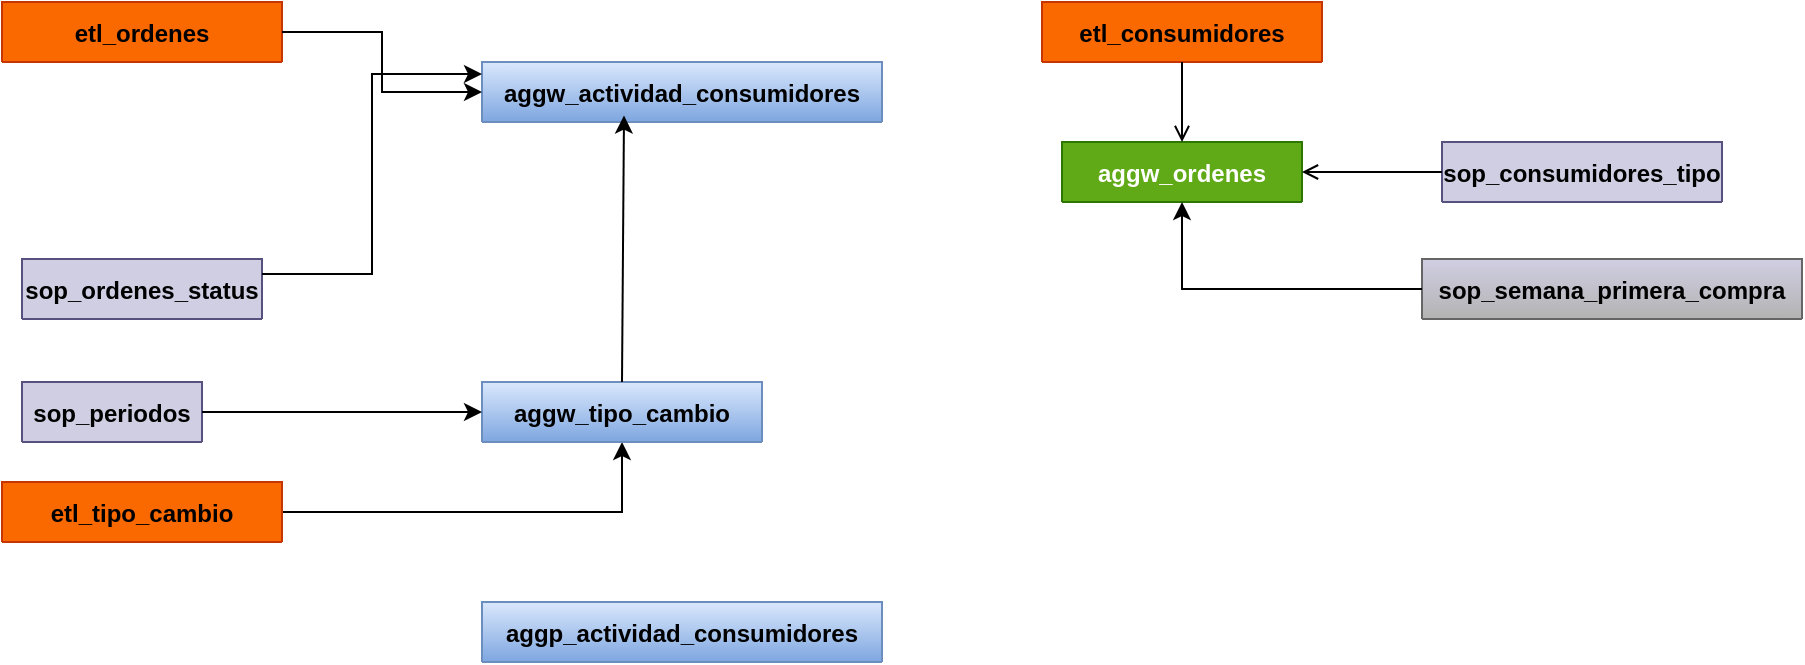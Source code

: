 <mxfile version="15.2.9" type="github">
  <diagram id="KA_HE6YPta2bOI-FpjTm" name="ordenes_aggw">
    <mxGraphModel dx="1144" dy="902" grid="1" gridSize="10" guides="1" tooltips="1" connect="1" arrows="1" fold="1" page="1" pageScale="1" pageWidth="1169" pageHeight="827" math="0" shadow="0">
      <root>
        <mxCell id="0" />
        <mxCell id="1" parent="0" />
        <mxCell id="lISSTH9GkyfhvdTlUqES-1" value="etl_consumidores" style="shape=table;startSize=30;container=1;collapsible=1;childLayout=tableLayout;fixedRows=1;rowLines=0;fontStyle=1;align=center;resizeLast=1;fillColor=#fa6800;strokeColor=#C73500;fontColor=#000000;" parent="1" vertex="1" collapsed="1">
          <mxGeometry x="560" y="50" width="140" height="30" as="geometry">
            <mxRectangle x="78" y="874" width="142" height="110" as="alternateBounds" />
          </mxGeometry>
        </mxCell>
        <mxCell id="lISSTH9GkyfhvdTlUqES-2" value="" style="shape=partialRectangle;collapsible=0;dropTarget=0;pointerEvents=0;fillColor=none;top=0;left=0;bottom=1;right=0;points=[[0,0.5],[1,0.5]];portConstraint=eastwest;" parent="lISSTH9GkyfhvdTlUqES-1" vertex="1">
          <mxGeometry y="30" width="142" height="20" as="geometry" />
        </mxCell>
        <mxCell id="lISSTH9GkyfhvdTlUqES-3" value="PK" style="shape=partialRectangle;connectable=0;fillColor=none;top=0;left=0;bottom=0;right=0;fontStyle=1;overflow=hidden;" parent="lISSTH9GkyfhvdTlUqES-2" vertex="1">
          <mxGeometry width="30" height="20" as="geometry" />
        </mxCell>
        <mxCell id="lISSTH9GkyfhvdTlUqES-4" value="ConsumidorID" style="shape=partialRectangle;connectable=0;fillColor=none;top=0;left=0;bottom=0;right=0;align=left;spacingLeft=6;fontStyle=5;overflow=hidden;" parent="lISSTH9GkyfhvdTlUqES-2" vertex="1">
          <mxGeometry x="30" width="112" height="20" as="geometry" />
        </mxCell>
        <mxCell id="lISSTH9GkyfhvdTlUqES-5" value="" style="shape=partialRectangle;collapsible=0;dropTarget=0;pointerEvents=0;fillColor=none;top=0;left=0;bottom=0;right=0;points=[[0,0.5],[1,0.5]];portConstraint=eastwest;" parent="lISSTH9GkyfhvdTlUqES-1" vertex="1">
          <mxGeometry y="50" width="142" height="30" as="geometry" />
        </mxCell>
        <mxCell id="lISSTH9GkyfhvdTlUqES-6" value="" style="shape=partialRectangle;connectable=0;fillColor=none;top=0;left=0;bottom=0;right=0;editable=1;overflow=hidden;" parent="lISSTH9GkyfhvdTlUqES-5" vertex="1">
          <mxGeometry width="30" height="30" as="geometry" />
        </mxCell>
        <mxCell id="lISSTH9GkyfhvdTlUqES-7" value="TipoConsumidorID" style="shape=partialRectangle;connectable=0;fillColor=none;top=0;left=0;bottom=0;right=0;align=left;spacingLeft=6;overflow=hidden;" parent="lISSTH9GkyfhvdTlUqES-5" vertex="1">
          <mxGeometry x="30" width="112" height="30" as="geometry" />
        </mxCell>
        <mxCell id="lISSTH9GkyfhvdTlUqES-8" value="" style="shape=partialRectangle;collapsible=0;dropTarget=0;pointerEvents=0;fillColor=none;top=0;left=0;bottom=0;right=0;points=[[0,0.5],[1,0.5]];portConstraint=eastwest;" parent="lISSTH9GkyfhvdTlUqES-1" vertex="1">
          <mxGeometry y="80" width="142" height="30" as="geometry" />
        </mxCell>
        <mxCell id="lISSTH9GkyfhvdTlUqES-9" value="" style="shape=partialRectangle;connectable=0;fillColor=none;top=0;left=0;bottom=0;right=0;editable=1;overflow=hidden;" parent="lISSTH9GkyfhvdTlUqES-8" vertex="1">
          <mxGeometry width="30" height="30" as="geometry" />
        </mxCell>
        <mxCell id="lISSTH9GkyfhvdTlUqES-10" value="..." style="shape=partialRectangle;connectable=0;fillColor=none;top=0;left=0;bottom=0;right=0;align=left;spacingLeft=6;overflow=hidden;" parent="lISSTH9GkyfhvdTlUqES-8" vertex="1">
          <mxGeometry x="30" width="112" height="30" as="geometry" />
        </mxCell>
        <mxCell id="6CLeBp2kfd-HNvC3Rdcm-21" value="etl_ordenes" style="shape=table;startSize=30;container=1;collapsible=1;childLayout=tableLayout;fixedRows=1;rowLines=0;fontStyle=1;align=center;resizeLast=1;fillColor=#fa6800;strokeColor=#C73500;fontColor=#000000;" parent="1" vertex="1" collapsed="1">
          <mxGeometry x="40" y="50" width="140" height="30" as="geometry">
            <mxRectangle x="76" y="57" width="140" height="265" as="alternateBounds" />
          </mxGeometry>
        </mxCell>
        <mxCell id="6CLeBp2kfd-HNvC3Rdcm-22" value="" style="shape=partialRectangle;collapsible=0;dropTarget=0;pointerEvents=0;fillColor=none;top=0;left=0;bottom=1;right=0;points=[[0,0.5],[1,0.5]];portConstraint=eastwest;" parent="6CLeBp2kfd-HNvC3Rdcm-21" vertex="1">
          <mxGeometry y="30" width="140" height="30" as="geometry" />
        </mxCell>
        <mxCell id="6CLeBp2kfd-HNvC3Rdcm-23" value="PK" style="shape=partialRectangle;connectable=0;fillColor=none;top=0;left=0;bottom=0;right=0;fontStyle=1;overflow=hidden;" parent="6CLeBp2kfd-HNvC3Rdcm-22" vertex="1">
          <mxGeometry width="30" height="30" as="geometry" />
        </mxCell>
        <mxCell id="6CLeBp2kfd-HNvC3Rdcm-24" value="OrdenID" style="shape=partialRectangle;connectable=0;fillColor=none;top=0;left=0;bottom=0;right=0;align=left;spacingLeft=6;fontStyle=5;overflow=hidden;" parent="6CLeBp2kfd-HNvC3Rdcm-22" vertex="1">
          <mxGeometry x="30" width="110" height="30" as="geometry" />
        </mxCell>
        <mxCell id="6CLeBp2kfd-HNvC3Rdcm-25" value="" style="shape=partialRectangle;collapsible=0;dropTarget=0;pointerEvents=0;fillColor=none;top=0;left=0;bottom=0;right=0;points=[[0,0.5],[1,0.5]];portConstraint=eastwest;" parent="6CLeBp2kfd-HNvC3Rdcm-21" vertex="1">
          <mxGeometry y="60" width="140" height="30" as="geometry" />
        </mxCell>
        <mxCell id="6CLeBp2kfd-HNvC3Rdcm-26" value="" style="shape=partialRectangle;connectable=0;fillColor=none;top=0;left=0;bottom=0;right=0;editable=1;overflow=hidden;" parent="6CLeBp2kfd-HNvC3Rdcm-25" vertex="1">
          <mxGeometry width="30" height="30" as="geometry" />
        </mxCell>
        <mxCell id="6CLeBp2kfd-HNvC3Rdcm-27" value="FechaOrden" style="shape=partialRectangle;connectable=0;fillColor=none;top=0;left=0;bottom=0;right=0;align=left;spacingLeft=6;overflow=hidden;fontStyle=0;fontColor=#3333FF;" parent="6CLeBp2kfd-HNvC3Rdcm-25" vertex="1">
          <mxGeometry x="30" width="110" height="30" as="geometry" />
        </mxCell>
        <mxCell id="6CLeBp2kfd-HNvC3Rdcm-28" value="" style="shape=partialRectangle;collapsible=0;dropTarget=0;pointerEvents=0;fillColor=none;top=0;left=0;bottom=0;right=0;points=[[0,0.5],[1,0.5]];portConstraint=eastwest;" parent="6CLeBp2kfd-HNvC3Rdcm-21" vertex="1">
          <mxGeometry y="90" width="140" height="25" as="geometry" />
        </mxCell>
        <mxCell id="6CLeBp2kfd-HNvC3Rdcm-29" value="" style="shape=partialRectangle;connectable=0;fillColor=none;top=0;left=0;bottom=0;right=0;editable=1;overflow=hidden;" parent="6CLeBp2kfd-HNvC3Rdcm-28" vertex="1">
          <mxGeometry width="30" height="25" as="geometry" />
        </mxCell>
        <mxCell id="6CLeBp2kfd-HNvC3Rdcm-30" value="ConsumidorID" style="shape=partialRectangle;connectable=0;fillColor=none;top=0;left=0;bottom=0;right=0;align=left;spacingLeft=6;overflow=hidden;" parent="6CLeBp2kfd-HNvC3Rdcm-28" vertex="1">
          <mxGeometry x="30" width="110" height="25" as="geometry" />
        </mxCell>
        <mxCell id="6CLeBp2kfd-HNvC3Rdcm-31" value="" style="shape=partialRectangle;collapsible=0;dropTarget=0;pointerEvents=0;fillColor=none;top=0;left=0;bottom=0;right=0;points=[[0,0.5],[1,0.5]];portConstraint=eastwest;" parent="6CLeBp2kfd-HNvC3Rdcm-21" vertex="1">
          <mxGeometry y="115" width="140" height="30" as="geometry" />
        </mxCell>
        <mxCell id="6CLeBp2kfd-HNvC3Rdcm-32" value="" style="shape=partialRectangle;connectable=0;fillColor=none;top=0;left=0;bottom=0;right=0;editable=1;overflow=hidden;" parent="6CLeBp2kfd-HNvC3Rdcm-31" vertex="1">
          <mxGeometry width="30" height="30" as="geometry" />
        </mxCell>
        <mxCell id="6CLeBp2kfd-HNvC3Rdcm-33" value="CodigoPais" style="shape=partialRectangle;connectable=0;fillColor=none;top=0;left=0;bottom=0;right=0;align=left;spacingLeft=6;overflow=hidden;" parent="6CLeBp2kfd-HNvC3Rdcm-31" vertex="1">
          <mxGeometry x="30" width="110" height="30" as="geometry" />
        </mxCell>
        <mxCell id="6CLeBp2kfd-HNvC3Rdcm-34" value="" style="shape=partialRectangle;collapsible=0;dropTarget=0;pointerEvents=0;fillColor=none;top=0;left=0;bottom=0;right=0;points=[[0,0.5],[1,0.5]];portConstraint=eastwest;" parent="6CLeBp2kfd-HNvC3Rdcm-21" vertex="1">
          <mxGeometry y="145" width="140" height="30" as="geometry" />
        </mxCell>
        <mxCell id="6CLeBp2kfd-HNvC3Rdcm-35" value="" style="shape=partialRectangle;connectable=0;fillColor=none;top=0;left=0;bottom=0;right=0;editable=1;overflow=hidden;" parent="6CLeBp2kfd-HNvC3Rdcm-34" vertex="1">
          <mxGeometry width="30" height="30" as="geometry" />
        </mxCell>
        <mxCell id="6CLeBp2kfd-HNvC3Rdcm-36" value="CodigoMoneda" style="shape=partialRectangle;connectable=0;fillColor=none;top=0;left=0;bottom=0;right=0;align=left;spacingLeft=6;overflow=hidden;" parent="6CLeBp2kfd-HNvC3Rdcm-34" vertex="1">
          <mxGeometry x="30" width="110" height="30" as="geometry" />
        </mxCell>
        <mxCell id="6CLeBp2kfd-HNvC3Rdcm-37" value="" style="shape=partialRectangle;collapsible=0;dropTarget=0;pointerEvents=0;fillColor=none;top=0;left=0;bottom=0;right=0;points=[[0,0.5],[1,0.5]];portConstraint=eastwest;" parent="6CLeBp2kfd-HNvC3Rdcm-21" vertex="1">
          <mxGeometry y="175" width="140" height="30" as="geometry" />
        </mxCell>
        <mxCell id="6CLeBp2kfd-HNvC3Rdcm-38" value="" style="shape=partialRectangle;connectable=0;fillColor=none;top=0;left=0;bottom=0;right=0;editable=1;overflow=hidden;" parent="6CLeBp2kfd-HNvC3Rdcm-37" vertex="1">
          <mxGeometry width="30" height="30" as="geometry" />
        </mxCell>
        <mxCell id="6CLeBp2kfd-HNvC3Rdcm-39" value="PrecioTotal" style="shape=partialRectangle;connectable=0;fillColor=none;top=0;left=0;bottom=0;right=0;align=left;spacingLeft=6;overflow=hidden;" parent="6CLeBp2kfd-HNvC3Rdcm-37" vertex="1">
          <mxGeometry x="30" width="110" height="30" as="geometry" />
        </mxCell>
        <mxCell id="6CLeBp2kfd-HNvC3Rdcm-41" value="" style="shape=partialRectangle;collapsible=0;dropTarget=0;pointerEvents=0;fillColor=none;top=0;left=0;bottom=0;right=0;points=[[0,0.5],[1,0.5]];portConstraint=eastwest;" parent="6CLeBp2kfd-HNvC3Rdcm-21" vertex="1">
          <mxGeometry y="205" width="140" height="30" as="geometry" />
        </mxCell>
        <mxCell id="6CLeBp2kfd-HNvC3Rdcm-42" value="" style="shape=partialRectangle;connectable=0;fillColor=none;top=0;left=0;bottom=0;right=0;editable=1;overflow=hidden;" parent="6CLeBp2kfd-HNvC3Rdcm-41" vertex="1">
          <mxGeometry width="30" height="30" as="geometry" />
        </mxCell>
        <mxCell id="6CLeBp2kfd-HNvC3Rdcm-43" value="VolumenTotal" style="shape=partialRectangle;connectable=0;fillColor=none;top=0;left=0;bottom=0;right=0;align=left;spacingLeft=6;overflow=hidden;" parent="6CLeBp2kfd-HNvC3Rdcm-41" vertex="1">
          <mxGeometry x="30" width="110" height="30" as="geometry" />
        </mxCell>
        <mxCell id="6CLeBp2kfd-HNvC3Rdcm-205" value="" style="shape=partialRectangle;collapsible=0;dropTarget=0;pointerEvents=0;fillColor=none;top=0;left=0;bottom=0;right=0;points=[[0,0.5],[1,0.5]];portConstraint=eastwest;" parent="6CLeBp2kfd-HNvC3Rdcm-21" vertex="1">
          <mxGeometry y="235" width="140" height="30" as="geometry" />
        </mxCell>
        <mxCell id="6CLeBp2kfd-HNvC3Rdcm-206" value="" style="shape=partialRectangle;connectable=0;fillColor=none;top=0;left=0;bottom=0;right=0;editable=1;overflow=hidden;" parent="6CLeBp2kfd-HNvC3Rdcm-205" vertex="1">
          <mxGeometry width="30" height="30" as="geometry" />
        </mxCell>
        <mxCell id="6CLeBp2kfd-HNvC3Rdcm-207" value="OrdenStatusID" style="shape=partialRectangle;connectable=0;fillColor=none;top=0;left=0;bottom=0;right=0;align=left;spacingLeft=6;overflow=hidden;fontColor=#B5739D;" parent="6CLeBp2kfd-HNvC3Rdcm-205" vertex="1">
          <mxGeometry x="30" width="110" height="30" as="geometry" />
        </mxCell>
        <mxCell id="6CLeBp2kfd-HNvC3Rdcm-44" value="sop_periodos" style="shape=table;startSize=30;container=1;collapsible=1;childLayout=tableLayout;fixedRows=1;rowLines=0;fontStyle=1;align=center;resizeLast=1;fillColor=#d0cee2;strokeColor=#56517e;" parent="1" vertex="1" collapsed="1">
          <mxGeometry x="50" y="240" width="90" height="30" as="geometry">
            <mxRectangle x="76" y="451" width="140" height="150" as="alternateBounds" />
          </mxGeometry>
        </mxCell>
        <mxCell id="6CLeBp2kfd-HNvC3Rdcm-45" value="" style="shape=partialRectangle;collapsible=0;dropTarget=0;pointerEvents=0;fillColor=none;top=0;left=0;bottom=1;right=0;points=[[0,0.5],[1,0.5]];portConstraint=eastwest;" parent="6CLeBp2kfd-HNvC3Rdcm-44" vertex="1">
          <mxGeometry y="30" width="140" height="30" as="geometry" />
        </mxCell>
        <mxCell id="6CLeBp2kfd-HNvC3Rdcm-46" value="PK" style="shape=partialRectangle;connectable=0;fillColor=none;top=0;left=0;bottom=0;right=0;fontStyle=1;overflow=hidden;" parent="6CLeBp2kfd-HNvC3Rdcm-45" vertex="1">
          <mxGeometry width="30" height="30" as="geometry" />
        </mxCell>
        <mxCell id="6CLeBp2kfd-HNvC3Rdcm-47" value="SemanaFuxionID" style="shape=partialRectangle;connectable=0;fillColor=none;top=0;left=0;bottom=0;right=0;align=left;spacingLeft=6;fontStyle=5;overflow=hidden;" parent="6CLeBp2kfd-HNvC3Rdcm-45" vertex="1">
          <mxGeometry x="30" width="110" height="30" as="geometry" />
        </mxCell>
        <mxCell id="6CLeBp2kfd-HNvC3Rdcm-48" value="" style="shape=partialRectangle;collapsible=0;dropTarget=0;pointerEvents=0;fillColor=none;top=0;left=0;bottom=0;right=0;points=[[0,0.5],[1,0.5]];portConstraint=eastwest;" parent="6CLeBp2kfd-HNvC3Rdcm-44" vertex="1">
          <mxGeometry y="60" width="140" height="30" as="geometry" />
        </mxCell>
        <mxCell id="6CLeBp2kfd-HNvC3Rdcm-49" value="" style="shape=partialRectangle;connectable=0;fillColor=none;top=0;left=0;bottom=0;right=0;editable=1;overflow=hidden;" parent="6CLeBp2kfd-HNvC3Rdcm-48" vertex="1">
          <mxGeometry width="30" height="30" as="geometry" />
        </mxCell>
        <mxCell id="6CLeBp2kfd-HNvC3Rdcm-50" value="FechaInicio" style="shape=partialRectangle;connectable=0;fillColor=none;top=0;left=0;bottom=0;right=0;align=left;spacingLeft=6;overflow=hidden;fontColor=#3333FF;" parent="6CLeBp2kfd-HNvC3Rdcm-48" vertex="1">
          <mxGeometry x="30" width="110" height="30" as="geometry" />
        </mxCell>
        <mxCell id="6CLeBp2kfd-HNvC3Rdcm-51" value="" style="shape=partialRectangle;collapsible=0;dropTarget=0;pointerEvents=0;fillColor=none;top=0;left=0;bottom=0;right=0;points=[[0,0.5],[1,0.5]];portConstraint=eastwest;" parent="6CLeBp2kfd-HNvC3Rdcm-44" vertex="1">
          <mxGeometry y="90" width="140" height="30" as="geometry" />
        </mxCell>
        <mxCell id="6CLeBp2kfd-HNvC3Rdcm-52" value="" style="shape=partialRectangle;connectable=0;fillColor=none;top=0;left=0;bottom=0;right=0;editable=1;overflow=hidden;" parent="6CLeBp2kfd-HNvC3Rdcm-51" vertex="1">
          <mxGeometry width="30" height="30" as="geometry" />
        </mxCell>
        <mxCell id="6CLeBp2kfd-HNvC3Rdcm-53" value="FechaFin" style="shape=partialRectangle;connectable=0;fillColor=none;top=0;left=0;bottom=0;right=0;align=left;spacingLeft=6;overflow=hidden;fontColor=#3333FF;" parent="6CLeBp2kfd-HNvC3Rdcm-51" vertex="1">
          <mxGeometry x="30" width="110" height="30" as="geometry" />
        </mxCell>
        <mxCell id="6CLeBp2kfd-HNvC3Rdcm-54" value="" style="shape=partialRectangle;collapsible=0;dropTarget=0;pointerEvents=0;fillColor=none;top=0;left=0;bottom=0;right=0;points=[[0,0.5],[1,0.5]];portConstraint=eastwest;" parent="6CLeBp2kfd-HNvC3Rdcm-44" vertex="1">
          <mxGeometry y="120" width="140" height="30" as="geometry" />
        </mxCell>
        <mxCell id="6CLeBp2kfd-HNvC3Rdcm-55" value="" style="shape=partialRectangle;connectable=0;fillColor=none;top=0;left=0;bottom=0;right=0;editable=1;overflow=hidden;" parent="6CLeBp2kfd-HNvC3Rdcm-54" vertex="1">
          <mxGeometry width="30" height="30" as="geometry" />
        </mxCell>
        <mxCell id="6CLeBp2kfd-HNvC3Rdcm-56" value="SemanaID" style="shape=partialRectangle;connectable=0;fillColor=none;top=0;left=0;bottom=0;right=0;align=left;spacingLeft=6;overflow=hidden;" parent="6CLeBp2kfd-HNvC3Rdcm-54" vertex="1">
          <mxGeometry x="30" width="110" height="30" as="geometry" />
        </mxCell>
        <mxCell id="6CLeBp2kfd-HNvC3Rdcm-57" value="aggw_actividad_consumidores" style="shape=table;startSize=30;container=1;collapsible=1;childLayout=tableLayout;fixedRows=1;rowLines=0;fontStyle=1;align=center;resizeLast=1;strokeColor=#6c8ebf;fillColor=#dae8fc;gradientColor=#7ea6e0;" parent="1" vertex="1" collapsed="1">
          <mxGeometry x="280" y="80" width="200" height="30" as="geometry">
            <mxRectangle x="280" y="80" width="190" height="225" as="alternateBounds" />
          </mxGeometry>
        </mxCell>
        <mxCell id="6CLeBp2kfd-HNvC3Rdcm-58" value="" style="shape=partialRectangle;collapsible=0;dropTarget=0;pointerEvents=0;fillColor=none;top=0;left=0;bottom=1;right=0;points=[[0,0.5],[1,0.5]];portConstraint=eastwest;" parent="6CLeBp2kfd-HNvC3Rdcm-57" vertex="1">
          <mxGeometry y="30" width="190" height="20" as="geometry" />
        </mxCell>
        <mxCell id="6CLeBp2kfd-HNvC3Rdcm-59" value="PK" style="shape=partialRectangle;connectable=0;fillColor=none;top=0;left=0;bottom=0;right=0;fontStyle=1;overflow=hidden;" parent="6CLeBp2kfd-HNvC3Rdcm-58" vertex="1">
          <mxGeometry width="30" height="20" as="geometry">
            <mxRectangle width="30" height="20" as="alternateBounds" />
          </mxGeometry>
        </mxCell>
        <mxCell id="6CLeBp2kfd-HNvC3Rdcm-60" value="ConsumidorID" style="shape=partialRectangle;connectable=0;fillColor=none;top=0;left=0;bottom=0;right=0;align=left;spacingLeft=6;fontStyle=5;overflow=hidden;" parent="6CLeBp2kfd-HNvC3Rdcm-58" vertex="1">
          <mxGeometry x="30" width="160" height="20" as="geometry">
            <mxRectangle width="160" height="20" as="alternateBounds" />
          </mxGeometry>
        </mxCell>
        <mxCell id="6CLeBp2kfd-HNvC3Rdcm-61" value="" style="shape=partialRectangle;collapsible=0;dropTarget=0;pointerEvents=0;fillColor=none;top=0;left=0;bottom=0;right=0;points=[[0,0.5],[1,0.5]];portConstraint=eastwest;" parent="6CLeBp2kfd-HNvC3Rdcm-57" vertex="1">
          <mxGeometry y="50" width="190" height="30" as="geometry" />
        </mxCell>
        <mxCell id="6CLeBp2kfd-HNvC3Rdcm-62" value="" style="shape=partialRectangle;connectable=0;fillColor=none;top=0;left=0;bottom=0;right=0;editable=1;overflow=hidden;" parent="6CLeBp2kfd-HNvC3Rdcm-61" vertex="1">
          <mxGeometry width="30" height="30" as="geometry">
            <mxRectangle width="30" height="30" as="alternateBounds" />
          </mxGeometry>
        </mxCell>
        <mxCell id="6CLeBp2kfd-HNvC3Rdcm-63" value="SemanaFuxionID" style="shape=partialRectangle;connectable=0;fillColor=none;top=0;left=0;bottom=0;right=0;align=left;spacingLeft=6;overflow=hidden;" parent="6CLeBp2kfd-HNvC3Rdcm-61" vertex="1">
          <mxGeometry x="30" width="160" height="30" as="geometry">
            <mxRectangle width="160" height="30" as="alternateBounds" />
          </mxGeometry>
        </mxCell>
        <mxCell id="6CLeBp2kfd-HNvC3Rdcm-64" value="" style="shape=partialRectangle;collapsible=0;dropTarget=0;pointerEvents=0;fillColor=none;top=0;left=0;bottom=0;right=0;points=[[0,0.5],[1,0.5]];portConstraint=eastwest;" parent="6CLeBp2kfd-HNvC3Rdcm-57" vertex="1">
          <mxGeometry y="80" width="190" height="20" as="geometry" />
        </mxCell>
        <mxCell id="6CLeBp2kfd-HNvC3Rdcm-65" value="" style="shape=partialRectangle;connectable=0;fillColor=none;top=0;left=0;bottom=0;right=0;editable=1;overflow=hidden;" parent="6CLeBp2kfd-HNvC3Rdcm-64" vertex="1">
          <mxGeometry width="30" height="20" as="geometry">
            <mxRectangle width="30" height="20" as="alternateBounds" />
          </mxGeometry>
        </mxCell>
        <mxCell id="6CLeBp2kfd-HNvC3Rdcm-66" value="CodigoMoneda" style="shape=partialRectangle;connectable=0;fillColor=none;top=0;left=0;bottom=0;right=0;align=left;spacingLeft=6;overflow=hidden;" parent="6CLeBp2kfd-HNvC3Rdcm-64" vertex="1">
          <mxGeometry x="30" width="160" height="20" as="geometry">
            <mxRectangle width="160" height="20" as="alternateBounds" />
          </mxGeometry>
        </mxCell>
        <mxCell id="6CLeBp2kfd-HNvC3Rdcm-67" value="" style="shape=partialRectangle;collapsible=0;dropTarget=0;pointerEvents=0;fillColor=none;top=0;left=0;bottom=0;right=0;points=[[0,0.5],[1,0.5]];portConstraint=eastwest;" parent="6CLeBp2kfd-HNvC3Rdcm-57" vertex="1">
          <mxGeometry y="100" width="190" height="30" as="geometry" />
        </mxCell>
        <mxCell id="6CLeBp2kfd-HNvC3Rdcm-68" value="" style="shape=partialRectangle;connectable=0;fillColor=none;top=0;left=0;bottom=0;right=0;editable=1;overflow=hidden;" parent="6CLeBp2kfd-HNvC3Rdcm-67" vertex="1">
          <mxGeometry width="30" height="30" as="geometry">
            <mxRectangle width="30" height="30" as="alternateBounds" />
          </mxGeometry>
        </mxCell>
        <mxCell id="6CLeBp2kfd-HNvC3Rdcm-69" value="CodigoPais" style="shape=partialRectangle;connectable=0;fillColor=none;top=0;left=0;bottom=0;right=0;align=left;spacingLeft=6;overflow=hidden;" parent="6CLeBp2kfd-HNvC3Rdcm-67" vertex="1">
          <mxGeometry x="30" width="160" height="30" as="geometry">
            <mxRectangle width="160" height="30" as="alternateBounds" />
          </mxGeometry>
        </mxCell>
        <mxCell id="6CLeBp2kfd-HNvC3Rdcm-70" value="" style="shape=partialRectangle;collapsible=0;dropTarget=0;pointerEvents=0;fillColor=none;top=0;left=0;bottom=0;right=0;points=[[0,0.5],[1,0.5]];portConstraint=eastwest;" parent="6CLeBp2kfd-HNvC3Rdcm-57" vertex="1">
          <mxGeometry y="130" width="190" height="30" as="geometry" />
        </mxCell>
        <mxCell id="6CLeBp2kfd-HNvC3Rdcm-71" value="" style="shape=partialRectangle;connectable=0;fillColor=none;top=0;left=0;bottom=0;right=0;editable=1;overflow=hidden;" parent="6CLeBp2kfd-HNvC3Rdcm-70" vertex="1">
          <mxGeometry width="30" height="30" as="geometry">
            <mxRectangle width="30" height="30" as="alternateBounds" />
          </mxGeometry>
        </mxCell>
        <mxCell id="6CLeBp2kfd-HNvC3Rdcm-72" value="sum(OrdenIDFlag)" style="shape=partialRectangle;connectable=0;fillColor=none;top=0;left=0;bottom=0;right=0;align=left;spacingLeft=6;overflow=hidden;" parent="6CLeBp2kfd-HNvC3Rdcm-70" vertex="1">
          <mxGeometry x="30" width="160" height="30" as="geometry">
            <mxRectangle width="160" height="30" as="alternateBounds" />
          </mxGeometry>
        </mxCell>
        <mxCell id="6CLeBp2kfd-HNvC3Rdcm-73" value="" style="shape=partialRectangle;collapsible=0;dropTarget=0;pointerEvents=0;fillColor=none;top=0;left=0;bottom=0;right=0;points=[[0,0.5],[1,0.5]];portConstraint=eastwest;" parent="6CLeBp2kfd-HNvC3Rdcm-57" vertex="1">
          <mxGeometry y="160" width="190" height="30" as="geometry" />
        </mxCell>
        <mxCell id="6CLeBp2kfd-HNvC3Rdcm-74" value="" style="shape=partialRectangle;connectable=0;fillColor=none;top=0;left=0;bottom=0;right=0;editable=1;overflow=hidden;" parent="6CLeBp2kfd-HNvC3Rdcm-73" vertex="1">
          <mxGeometry width="30" height="30" as="geometry">
            <mxRectangle width="30" height="30" as="alternateBounds" />
          </mxGeometry>
        </mxCell>
        <mxCell id="6CLeBp2kfd-HNvC3Rdcm-75" value="sum(PrecioTotal)" style="shape=partialRectangle;connectable=0;fillColor=none;top=0;left=0;bottom=0;right=0;align=left;spacingLeft=6;overflow=hidden;" parent="6CLeBp2kfd-HNvC3Rdcm-73" vertex="1">
          <mxGeometry x="30" width="160" height="30" as="geometry">
            <mxRectangle width="160" height="30" as="alternateBounds" />
          </mxGeometry>
        </mxCell>
        <mxCell id="6CLeBp2kfd-HNvC3Rdcm-76" value="" style="shape=partialRectangle;collapsible=0;dropTarget=0;pointerEvents=0;fillColor=none;top=0;left=0;bottom=0;right=0;points=[[0,0.5],[1,0.5]];portConstraint=eastwest;" parent="6CLeBp2kfd-HNvC3Rdcm-57" vertex="1">
          <mxGeometry y="190" width="190" height="30" as="geometry" />
        </mxCell>
        <mxCell id="6CLeBp2kfd-HNvC3Rdcm-77" value="" style="shape=partialRectangle;connectable=0;fillColor=none;top=0;left=0;bottom=0;right=0;editable=1;overflow=hidden;" parent="6CLeBp2kfd-HNvC3Rdcm-76" vertex="1">
          <mxGeometry width="30" height="30" as="geometry">
            <mxRectangle width="30" height="30" as="alternateBounds" />
          </mxGeometry>
        </mxCell>
        <mxCell id="6CLeBp2kfd-HNvC3Rdcm-78" value="sum(VolumenTotal)" style="shape=partialRectangle;connectable=0;fillColor=none;top=0;left=0;bottom=0;right=0;align=left;spacingLeft=6;overflow=hidden;" parent="6CLeBp2kfd-HNvC3Rdcm-76" vertex="1">
          <mxGeometry x="30" width="160" height="30" as="geometry">
            <mxRectangle width="160" height="30" as="alternateBounds" />
          </mxGeometry>
        </mxCell>
        <mxCell id="6CLeBp2kfd-HNvC3Rdcm-79" value="" style="edgeStyle=orthogonalEdgeStyle;rounded=0;orthogonalLoop=1;jettySize=auto;html=1;fontColor=#3333FF;" parent="1" source="6CLeBp2kfd-HNvC3Rdcm-31" target="6CLeBp2kfd-HNvC3Rdcm-61" edge="1">
          <mxGeometry relative="1" as="geometry" />
        </mxCell>
        <mxCell id="6CLeBp2kfd-HNvC3Rdcm-121" value="" style="edgeStyle=orthogonalEdgeStyle;rounded=0;orthogonalLoop=1;jettySize=auto;html=1;fontColor=#3333FF;" parent="1" source="6CLeBp2kfd-HNvC3Rdcm-91" target="6CLeBp2kfd-HNvC3Rdcm-111" edge="1">
          <mxGeometry relative="1" as="geometry" />
        </mxCell>
        <mxCell id="6CLeBp2kfd-HNvC3Rdcm-91" value="etl_tipo_cambio" style="shape=table;startSize=30;container=1;collapsible=1;childLayout=tableLayout;fixedRows=1;rowLines=0;fontStyle=1;align=center;resizeLast=1;fillColor=#fa6800;strokeColor=#C73500;fontColor=#000000;" parent="1" vertex="1" collapsed="1">
          <mxGeometry x="40" y="290" width="140" height="30" as="geometry">
            <mxRectangle x="78" y="694" width="140" height="120" as="alternateBounds" />
          </mxGeometry>
        </mxCell>
        <mxCell id="6CLeBp2kfd-HNvC3Rdcm-92" value="" style="shape=partialRectangle;collapsible=0;dropTarget=0;pointerEvents=0;fillColor=none;top=0;left=0;bottom=1;right=0;points=[[0,0.5],[1,0.5]];portConstraint=eastwest;" parent="6CLeBp2kfd-HNvC3Rdcm-91" vertex="1">
          <mxGeometry y="30" width="140" height="30" as="geometry" />
        </mxCell>
        <mxCell id="6CLeBp2kfd-HNvC3Rdcm-93" value="" style="shape=partialRectangle;connectable=0;fillColor=none;top=0;left=0;bottom=0;right=0;fontStyle=1;overflow=hidden;" parent="6CLeBp2kfd-HNvC3Rdcm-92" vertex="1">
          <mxGeometry width="30" height="30" as="geometry" />
        </mxCell>
        <mxCell id="6CLeBp2kfd-HNvC3Rdcm-94" value="Fecha" style="shape=partialRectangle;connectable=0;fillColor=none;top=0;left=0;bottom=0;right=0;align=left;spacingLeft=6;fontStyle=0;overflow=hidden;fontColor=#3333FF;" parent="6CLeBp2kfd-HNvC3Rdcm-92" vertex="1">
          <mxGeometry x="30" width="110" height="30" as="geometry" />
        </mxCell>
        <mxCell id="6CLeBp2kfd-HNvC3Rdcm-95" value="" style="shape=partialRectangle;collapsible=0;dropTarget=0;pointerEvents=0;fillColor=none;top=0;left=0;bottom=0;right=0;points=[[0,0.5],[1,0.5]];portConstraint=eastwest;" parent="6CLeBp2kfd-HNvC3Rdcm-91" vertex="1">
          <mxGeometry y="60" width="140" height="30" as="geometry" />
        </mxCell>
        <mxCell id="6CLeBp2kfd-HNvC3Rdcm-96" value="" style="shape=partialRectangle;connectable=0;fillColor=none;top=0;left=0;bottom=0;right=0;editable=1;overflow=hidden;" parent="6CLeBp2kfd-HNvC3Rdcm-95" vertex="1">
          <mxGeometry width="30" height="30" as="geometry" />
        </mxCell>
        <mxCell id="6CLeBp2kfd-HNvC3Rdcm-97" value="CodigoMoneda" style="shape=partialRectangle;connectable=0;fillColor=none;top=0;left=0;bottom=0;right=0;align=left;spacingLeft=6;overflow=hidden;" parent="6CLeBp2kfd-HNvC3Rdcm-95" vertex="1">
          <mxGeometry x="30" width="110" height="30" as="geometry" />
        </mxCell>
        <mxCell id="6CLeBp2kfd-HNvC3Rdcm-98" value="" style="shape=partialRectangle;collapsible=0;dropTarget=0;pointerEvents=0;fillColor=none;top=0;left=0;bottom=0;right=0;points=[[0,0.5],[1,0.5]];portConstraint=eastwest;" parent="6CLeBp2kfd-HNvC3Rdcm-91" vertex="1">
          <mxGeometry y="90" width="140" height="30" as="geometry" />
        </mxCell>
        <mxCell id="6CLeBp2kfd-HNvC3Rdcm-99" value="" style="shape=partialRectangle;connectable=0;fillColor=none;top=0;left=0;bottom=0;right=0;editable=1;overflow=hidden;" parent="6CLeBp2kfd-HNvC3Rdcm-98" vertex="1">
          <mxGeometry width="30" height="30" as="geometry" />
        </mxCell>
        <mxCell id="6CLeBp2kfd-HNvC3Rdcm-100" value="TipoDeCambio" style="shape=partialRectangle;connectable=0;fillColor=none;top=0;left=0;bottom=0;right=0;align=left;spacingLeft=6;overflow=hidden;" parent="6CLeBp2kfd-HNvC3Rdcm-98" vertex="1">
          <mxGeometry x="30" width="110" height="30" as="geometry" />
        </mxCell>
        <mxCell id="6CLeBp2kfd-HNvC3Rdcm-111" value="aggw_tipo_cambio" style="shape=table;startSize=30;container=1;collapsible=1;childLayout=tableLayout;fixedRows=1;rowLines=0;fontStyle=1;align=center;resizeLast=1;gradientColor=#7ea6e0;fillColor=#dae8fc;strokeColor=#6c8ebf;" parent="1" vertex="1" collapsed="1">
          <mxGeometry x="280" y="240" width="140" height="30" as="geometry">
            <mxRectangle x="320" y="560" width="151" height="130" as="alternateBounds" />
          </mxGeometry>
        </mxCell>
        <mxCell id="6CLeBp2kfd-HNvC3Rdcm-112" value="" style="shape=partialRectangle;collapsible=0;dropTarget=0;pointerEvents=0;fillColor=none;top=0;left=0;bottom=1;right=0;points=[[0,0.5],[1,0.5]];portConstraint=eastwest;" parent="6CLeBp2kfd-HNvC3Rdcm-111" vertex="1">
          <mxGeometry y="30" width="151" height="30" as="geometry" />
        </mxCell>
        <mxCell id="6CLeBp2kfd-HNvC3Rdcm-113" value="" style="shape=partialRectangle;connectable=0;fillColor=none;top=0;left=0;bottom=0;right=0;fontStyle=1;overflow=hidden;" parent="6CLeBp2kfd-HNvC3Rdcm-112" vertex="1">
          <mxGeometry width="30" height="30" as="geometry">
            <mxRectangle width="30" height="30" as="alternateBounds" />
          </mxGeometry>
        </mxCell>
        <mxCell id="6CLeBp2kfd-HNvC3Rdcm-114" value="SemanaFuxionID" style="shape=partialRectangle;connectable=0;fillColor=none;top=0;left=0;bottom=0;right=0;align=left;spacingLeft=6;fontStyle=0;overflow=hidden;" parent="6CLeBp2kfd-HNvC3Rdcm-112" vertex="1">
          <mxGeometry x="30" width="121" height="30" as="geometry">
            <mxRectangle width="121" height="30" as="alternateBounds" />
          </mxGeometry>
        </mxCell>
        <mxCell id="6CLeBp2kfd-HNvC3Rdcm-115" value="" style="shape=partialRectangle;collapsible=0;dropTarget=0;pointerEvents=0;fillColor=none;top=0;left=0;bottom=0;right=0;points=[[0,0.5],[1,0.5]];portConstraint=eastwest;" parent="6CLeBp2kfd-HNvC3Rdcm-111" vertex="1">
          <mxGeometry y="60" width="151" height="30" as="geometry" />
        </mxCell>
        <mxCell id="6CLeBp2kfd-HNvC3Rdcm-116" value="" style="shape=partialRectangle;connectable=0;fillColor=none;top=0;left=0;bottom=0;right=0;editable=1;overflow=hidden;" parent="6CLeBp2kfd-HNvC3Rdcm-115" vertex="1">
          <mxGeometry width="30" height="30" as="geometry">
            <mxRectangle width="30" height="30" as="alternateBounds" />
          </mxGeometry>
        </mxCell>
        <mxCell id="6CLeBp2kfd-HNvC3Rdcm-117" value="CodigoMoneda" style="shape=partialRectangle;connectable=0;fillColor=none;top=0;left=0;bottom=0;right=0;align=left;spacingLeft=6;overflow=hidden;" parent="6CLeBp2kfd-HNvC3Rdcm-115" vertex="1">
          <mxGeometry x="30" width="121" height="30" as="geometry">
            <mxRectangle width="121" height="30" as="alternateBounds" />
          </mxGeometry>
        </mxCell>
        <mxCell id="6CLeBp2kfd-HNvC3Rdcm-118" value="" style="shape=partialRectangle;collapsible=0;dropTarget=0;pointerEvents=0;fillColor=none;top=0;left=0;bottom=0;right=0;points=[[0,0.5],[1,0.5]];portConstraint=eastwest;" parent="6CLeBp2kfd-HNvC3Rdcm-111" vertex="1">
          <mxGeometry y="90" width="151" height="30" as="geometry" />
        </mxCell>
        <mxCell id="6CLeBp2kfd-HNvC3Rdcm-119" value="" style="shape=partialRectangle;connectable=0;fillColor=none;top=0;left=0;bottom=0;right=0;editable=1;overflow=hidden;" parent="6CLeBp2kfd-HNvC3Rdcm-118" vertex="1">
          <mxGeometry width="30" height="30" as="geometry">
            <mxRectangle width="30" height="30" as="alternateBounds" />
          </mxGeometry>
        </mxCell>
        <mxCell id="6CLeBp2kfd-HNvC3Rdcm-120" value="ValorPromedio" style="shape=partialRectangle;connectable=0;fillColor=none;top=0;left=0;bottom=0;right=0;align=left;spacingLeft=6;overflow=hidden;" parent="6CLeBp2kfd-HNvC3Rdcm-118" vertex="1">
          <mxGeometry x="30" width="121" height="30" as="geometry">
            <mxRectangle width="121" height="30" as="alternateBounds" />
          </mxGeometry>
        </mxCell>
        <mxCell id="6CLeBp2kfd-HNvC3Rdcm-125" value="sop_consumidores_tipo" style="shape=table;startSize=30;container=1;collapsible=1;childLayout=tableLayout;fixedRows=1;rowLines=0;fontStyle=1;align=center;resizeLast=1;fillColor=#d0cee2;strokeColor=#56517e;" parent="1" vertex="1" collapsed="1">
          <mxGeometry x="760" y="120" width="140" height="30" as="geometry">
            <mxRectangle x="78" y="1014" width="162" height="120" as="alternateBounds" />
          </mxGeometry>
        </mxCell>
        <mxCell id="6CLeBp2kfd-HNvC3Rdcm-126" value="" style="shape=partialRectangle;collapsible=0;dropTarget=0;pointerEvents=0;fillColor=none;top=0;left=0;bottom=1;right=0;points=[[0,0.5],[1,0.5]];portConstraint=eastwest;" parent="6CLeBp2kfd-HNvC3Rdcm-125" vertex="1">
          <mxGeometry y="30" width="162" height="30" as="geometry" />
        </mxCell>
        <mxCell id="6CLeBp2kfd-HNvC3Rdcm-127" value="PK" style="shape=partialRectangle;connectable=0;fillColor=none;top=0;left=0;bottom=0;right=0;fontStyle=1;overflow=hidden;" parent="6CLeBp2kfd-HNvC3Rdcm-126" vertex="1">
          <mxGeometry width="30" height="30" as="geometry" />
        </mxCell>
        <mxCell id="6CLeBp2kfd-HNvC3Rdcm-128" value="TipoConsumidorID" style="shape=partialRectangle;connectable=0;fillColor=none;top=0;left=0;bottom=0;right=0;align=left;spacingLeft=6;fontStyle=5;overflow=hidden;" parent="6CLeBp2kfd-HNvC3Rdcm-126" vertex="1">
          <mxGeometry x="30" width="132" height="30" as="geometry" />
        </mxCell>
        <mxCell id="6CLeBp2kfd-HNvC3Rdcm-129" value="" style="shape=partialRectangle;collapsible=0;dropTarget=0;pointerEvents=0;fillColor=none;top=0;left=0;bottom=0;right=0;points=[[0,0.5],[1,0.5]];portConstraint=eastwest;" parent="6CLeBp2kfd-HNvC3Rdcm-125" vertex="1">
          <mxGeometry y="60" width="162" height="30" as="geometry" />
        </mxCell>
        <mxCell id="6CLeBp2kfd-HNvC3Rdcm-130" value="" style="shape=partialRectangle;connectable=0;fillColor=none;top=0;left=0;bottom=0;right=0;editable=1;overflow=hidden;" parent="6CLeBp2kfd-HNvC3Rdcm-129" vertex="1">
          <mxGeometry width="30" height="30" as="geometry" />
        </mxCell>
        <mxCell id="6CLeBp2kfd-HNvC3Rdcm-131" value="TipoConsumidor" style="shape=partialRectangle;connectable=0;fillColor=none;top=0;left=0;bottom=0;right=0;align=left;spacingLeft=6;overflow=hidden;" parent="6CLeBp2kfd-HNvC3Rdcm-129" vertex="1">
          <mxGeometry x="30" width="132" height="30" as="geometry" />
        </mxCell>
        <mxCell id="6CLeBp2kfd-HNvC3Rdcm-132" value="" style="shape=partialRectangle;collapsible=0;dropTarget=0;pointerEvents=0;fillColor=none;top=0;left=0;bottom=0;right=0;points=[[0,0.5],[1,0.5]];portConstraint=eastwest;" parent="6CLeBp2kfd-HNvC3Rdcm-125" vertex="1">
          <mxGeometry y="90" width="162" height="30" as="geometry" />
        </mxCell>
        <mxCell id="6CLeBp2kfd-HNvC3Rdcm-133" value="" style="shape=partialRectangle;connectable=0;fillColor=none;top=0;left=0;bottom=0;right=0;editable=1;overflow=hidden;" parent="6CLeBp2kfd-HNvC3Rdcm-132" vertex="1">
          <mxGeometry width="30" height="30" as="geometry" />
        </mxCell>
        <mxCell id="6CLeBp2kfd-HNvC3Rdcm-134" value="..." style="shape=partialRectangle;connectable=0;fillColor=none;top=0;left=0;bottom=0;right=0;align=left;spacingLeft=6;overflow=hidden;" parent="6CLeBp2kfd-HNvC3Rdcm-132" vertex="1">
          <mxGeometry x="30" width="132" height="30" as="geometry" />
        </mxCell>
        <mxCell id="6CLeBp2kfd-HNvC3Rdcm-136" value="sop_semana_primera_compra" style="shape=table;startSize=30;container=1;collapsible=1;childLayout=tableLayout;fixedRows=1;rowLines=0;fontStyle=1;align=center;resizeLast=1;fillColor=#D0CEE2;strokeColor=#666666;gradientColor=#b3b3b3;" parent="1" vertex="1" collapsed="1">
          <mxGeometry x="750" y="178.5" width="190" height="30" as="geometry">
            <mxRectangle x="750" y="178.5" width="192" height="120" as="alternateBounds" />
          </mxGeometry>
        </mxCell>
        <mxCell id="6CLeBp2kfd-HNvC3Rdcm-137" value="" style="shape=partialRectangle;collapsible=0;dropTarget=0;pointerEvents=0;fillColor=none;top=0;left=0;bottom=1;right=0;points=[[0,0.5],[1,0.5]];portConstraint=eastwest;" parent="6CLeBp2kfd-HNvC3Rdcm-136" vertex="1">
          <mxGeometry y="30" width="192" height="30" as="geometry" />
        </mxCell>
        <mxCell id="6CLeBp2kfd-HNvC3Rdcm-138" value="PK" style="shape=partialRectangle;connectable=0;fillColor=none;top=0;left=0;bottom=0;right=0;fontStyle=1;overflow=hidden;" parent="6CLeBp2kfd-HNvC3Rdcm-137" vertex="1">
          <mxGeometry width="30" height="30" as="geometry">
            <mxRectangle width="30" height="30" as="alternateBounds" />
          </mxGeometry>
        </mxCell>
        <mxCell id="6CLeBp2kfd-HNvC3Rdcm-139" value="ConsumidorID" style="shape=partialRectangle;connectable=0;fillColor=none;top=0;left=0;bottom=0;right=0;align=left;spacingLeft=6;fontStyle=5;overflow=hidden;" parent="6CLeBp2kfd-HNvC3Rdcm-137" vertex="1">
          <mxGeometry x="30" width="162" height="30" as="geometry">
            <mxRectangle width="162" height="30" as="alternateBounds" />
          </mxGeometry>
        </mxCell>
        <mxCell id="6CLeBp2kfd-HNvC3Rdcm-140" value="" style="shape=partialRectangle;collapsible=0;dropTarget=0;pointerEvents=0;fillColor=none;top=0;left=0;bottom=0;right=0;points=[[0,0.5],[1,0.5]];portConstraint=eastwest;" parent="6CLeBp2kfd-HNvC3Rdcm-136" vertex="1">
          <mxGeometry y="60" width="192" height="30" as="geometry" />
        </mxCell>
        <mxCell id="6CLeBp2kfd-HNvC3Rdcm-141" value="" style="shape=partialRectangle;connectable=0;fillColor=none;top=0;left=0;bottom=0;right=0;editable=1;overflow=hidden;" parent="6CLeBp2kfd-HNvC3Rdcm-140" vertex="1">
          <mxGeometry width="30" height="30" as="geometry">
            <mxRectangle width="30" height="30" as="alternateBounds" />
          </mxGeometry>
        </mxCell>
        <mxCell id="6CLeBp2kfd-HNvC3Rdcm-142" value="SemanaFuxionIDPC" style="shape=partialRectangle;connectable=0;fillColor=none;top=0;left=0;bottom=0;right=0;align=left;spacingLeft=6;overflow=hidden;" parent="6CLeBp2kfd-HNvC3Rdcm-140" vertex="1">
          <mxGeometry x="30" width="162" height="30" as="geometry">
            <mxRectangle width="162" height="30" as="alternateBounds" />
          </mxGeometry>
        </mxCell>
        <mxCell id="6CLeBp2kfd-HNvC3Rdcm-143" value="" style="shape=partialRectangle;collapsible=0;dropTarget=0;pointerEvents=0;fillColor=none;top=0;left=0;bottom=0;right=0;points=[[0,0.5],[1,0.5]];portConstraint=eastwest;" parent="6CLeBp2kfd-HNvC3Rdcm-136" vertex="1">
          <mxGeometry y="90" width="192" height="30" as="geometry" />
        </mxCell>
        <mxCell id="6CLeBp2kfd-HNvC3Rdcm-144" value="" style="shape=partialRectangle;connectable=0;fillColor=none;top=0;left=0;bottom=0;right=0;editable=1;overflow=hidden;" parent="6CLeBp2kfd-HNvC3Rdcm-143" vertex="1">
          <mxGeometry width="30" height="30" as="geometry">
            <mxRectangle width="30" height="30" as="alternateBounds" />
          </mxGeometry>
        </mxCell>
        <mxCell id="6CLeBp2kfd-HNvC3Rdcm-145" value="..." style="shape=partialRectangle;connectable=0;fillColor=none;top=0;left=0;bottom=0;right=0;align=left;spacingLeft=6;overflow=hidden;" parent="6CLeBp2kfd-HNvC3Rdcm-143" vertex="1">
          <mxGeometry x="30" width="162" height="30" as="geometry">
            <mxRectangle width="162" height="30" as="alternateBounds" />
          </mxGeometry>
        </mxCell>
        <mxCell id="6CLeBp2kfd-HNvC3Rdcm-149" value="" style="endArrow=classic;html=1;fontColor=#3333FF;exitX=1;exitY=0.5;exitDx=0;exitDy=0;entryX=0;entryY=0.5;entryDx=0;entryDy=0;" parent="1" source="6CLeBp2kfd-HNvC3Rdcm-48" target="6CLeBp2kfd-HNvC3Rdcm-111" edge="1">
          <mxGeometry width="50" height="50" relative="1" as="geometry">
            <mxPoint x="310" y="460" as="sourcePoint" />
            <mxPoint x="360" y="410" as="targetPoint" />
            <Array as="points" />
          </mxGeometry>
        </mxCell>
        <mxCell id="6CLeBp2kfd-HNvC3Rdcm-153" value="aggw_ordenes" style="shape=table;startSize=30;container=1;collapsible=1;childLayout=tableLayout;fixedRows=1;rowLines=0;fontStyle=1;align=center;resizeLast=1;fillColor=#60a917;strokeColor=#2D7600;fontColor=#ffffff;" parent="1" vertex="1" collapsed="1">
          <mxGeometry x="570" y="120" width="120" height="30" as="geometry">
            <mxRectangle x="549.5" y="120" width="161" height="345" as="alternateBounds" />
          </mxGeometry>
        </mxCell>
        <mxCell id="6CLeBp2kfd-HNvC3Rdcm-154" value="" style="shape=partialRectangle;collapsible=0;dropTarget=0;pointerEvents=0;fillColor=none;top=0;left=0;bottom=1;right=0;points=[[0,0.5],[1,0.5]];portConstraint=eastwest;" parent="6CLeBp2kfd-HNvC3Rdcm-153" vertex="1">
          <mxGeometry y="30" width="161" height="50" as="geometry" />
        </mxCell>
        <mxCell id="6CLeBp2kfd-HNvC3Rdcm-155" value="PK" style="shape=partialRectangle;connectable=0;fillColor=none;top=0;left=0;bottom=0;right=0;fontStyle=1;overflow=hidden;" parent="6CLeBp2kfd-HNvC3Rdcm-154" vertex="1">
          <mxGeometry width="30" height="50" as="geometry">
            <mxRectangle width="30" height="50" as="alternateBounds" />
          </mxGeometry>
        </mxCell>
        <mxCell id="6CLeBp2kfd-HNvC3Rdcm-156" value="SemanaFuxionID" style="shape=partialRectangle;connectable=0;fillColor=none;top=0;left=0;bottom=0;right=0;align=left;spacingLeft=6;fontStyle=5;overflow=hidden;" parent="6CLeBp2kfd-HNvC3Rdcm-154" vertex="1">
          <mxGeometry x="30" width="131" height="50" as="geometry">
            <mxRectangle width="131" height="50" as="alternateBounds" />
          </mxGeometry>
        </mxCell>
        <mxCell id="6CLeBp2kfd-HNvC3Rdcm-157" value="" style="shape=partialRectangle;collapsible=0;dropTarget=0;pointerEvents=0;fillColor=none;top=0;left=0;bottom=0;right=0;points=[[0,0.5],[1,0.5]];portConstraint=eastwest;" parent="6CLeBp2kfd-HNvC3Rdcm-153" vertex="1">
          <mxGeometry y="80" width="161" height="30" as="geometry" />
        </mxCell>
        <mxCell id="6CLeBp2kfd-HNvC3Rdcm-158" value="" style="shape=partialRectangle;connectable=0;fillColor=none;top=0;left=0;bottom=0;right=0;editable=1;overflow=hidden;" parent="6CLeBp2kfd-HNvC3Rdcm-157" vertex="1">
          <mxGeometry width="30" height="30" as="geometry">
            <mxRectangle width="30" height="30" as="alternateBounds" />
          </mxGeometry>
        </mxCell>
        <mxCell id="6CLeBp2kfd-HNvC3Rdcm-159" value="CodigoPais" style="shape=partialRectangle;connectable=0;fillColor=none;top=0;left=0;bottom=0;right=0;align=left;spacingLeft=6;overflow=hidden;" parent="6CLeBp2kfd-HNvC3Rdcm-157" vertex="1">
          <mxGeometry x="30" width="131" height="30" as="geometry">
            <mxRectangle width="131" height="30" as="alternateBounds" />
          </mxGeometry>
        </mxCell>
        <mxCell id="6CLeBp2kfd-HNvC3Rdcm-160" value="" style="shape=partialRectangle;collapsible=0;dropTarget=0;pointerEvents=0;fillColor=none;top=0;left=0;bottom=0;right=0;points=[[0,0.5],[1,0.5]];portConstraint=eastwest;" parent="6CLeBp2kfd-HNvC3Rdcm-153" vertex="1">
          <mxGeometry y="110" width="161" height="20" as="geometry" />
        </mxCell>
        <mxCell id="6CLeBp2kfd-HNvC3Rdcm-161" value="" style="shape=partialRectangle;connectable=0;fillColor=none;top=0;left=0;bottom=0;right=0;editable=1;overflow=hidden;" parent="6CLeBp2kfd-HNvC3Rdcm-160" vertex="1">
          <mxGeometry width="30" height="20" as="geometry">
            <mxRectangle width="30" height="20" as="alternateBounds" />
          </mxGeometry>
        </mxCell>
        <mxCell id="6CLeBp2kfd-HNvC3Rdcm-162" value="CantidadOrdenes" style="shape=partialRectangle;connectable=0;fillColor=none;top=0;left=0;bottom=0;right=0;align=left;spacingLeft=6;overflow=hidden;" parent="6CLeBp2kfd-HNvC3Rdcm-160" vertex="1">
          <mxGeometry x="30" width="131" height="20" as="geometry">
            <mxRectangle width="131" height="20" as="alternateBounds" />
          </mxGeometry>
        </mxCell>
        <mxCell id="6CLeBp2kfd-HNvC3Rdcm-163" value="" style="shape=partialRectangle;collapsible=0;dropTarget=0;pointerEvents=0;fillColor=none;top=0;left=0;bottom=0;right=0;points=[[0,0.5],[1,0.5]];portConstraint=eastwest;" parent="6CLeBp2kfd-HNvC3Rdcm-153" vertex="1">
          <mxGeometry y="130" width="161" height="30" as="geometry" />
        </mxCell>
        <mxCell id="6CLeBp2kfd-HNvC3Rdcm-164" value="" style="shape=partialRectangle;connectable=0;fillColor=none;top=0;left=0;bottom=0;right=0;editable=1;overflow=hidden;" parent="6CLeBp2kfd-HNvC3Rdcm-163" vertex="1">
          <mxGeometry width="30" height="30" as="geometry">
            <mxRectangle width="30" height="30" as="alternateBounds" />
          </mxGeometry>
        </mxCell>
        <mxCell id="6CLeBp2kfd-HNvC3Rdcm-165" value="PrecioTotalUSD" style="shape=partialRectangle;connectable=0;fillColor=none;top=0;left=0;bottom=0;right=0;align=left;spacingLeft=6;overflow=hidden;" parent="6CLeBp2kfd-HNvC3Rdcm-163" vertex="1">
          <mxGeometry x="30" width="131" height="30" as="geometry">
            <mxRectangle width="131" height="30" as="alternateBounds" />
          </mxGeometry>
        </mxCell>
        <mxCell id="6CLeBp2kfd-HNvC3Rdcm-166" value="" style="shape=partialRectangle;collapsible=0;dropTarget=0;pointerEvents=0;fillColor=none;top=0;left=0;bottom=0;right=0;points=[[0,0.5],[1,0.5]];portConstraint=eastwest;" parent="6CLeBp2kfd-HNvC3Rdcm-153" vertex="1">
          <mxGeometry y="160" width="161" height="30" as="geometry" />
        </mxCell>
        <mxCell id="6CLeBp2kfd-HNvC3Rdcm-167" value="" style="shape=partialRectangle;connectable=0;fillColor=none;top=0;left=0;bottom=0;right=0;editable=1;overflow=hidden;" parent="6CLeBp2kfd-HNvC3Rdcm-166" vertex="1">
          <mxGeometry width="30" height="30" as="geometry">
            <mxRectangle width="30" height="30" as="alternateBounds" />
          </mxGeometry>
        </mxCell>
        <mxCell id="6CLeBp2kfd-HNvC3Rdcm-168" value="ClientesNuevos" style="shape=partialRectangle;connectable=0;fillColor=none;top=0;left=0;bottom=0;right=0;align=left;spacingLeft=6;overflow=hidden;" parent="6CLeBp2kfd-HNvC3Rdcm-166" vertex="1">
          <mxGeometry x="30" width="131" height="30" as="geometry">
            <mxRectangle width="131" height="30" as="alternateBounds" />
          </mxGeometry>
        </mxCell>
        <mxCell id="6CLeBp2kfd-HNvC3Rdcm-169" value="" style="shape=partialRectangle;collapsible=0;dropTarget=0;pointerEvents=0;fillColor=none;top=0;left=0;bottom=0;right=0;points=[[0,0.5],[1,0.5]];portConstraint=eastwest;" parent="6CLeBp2kfd-HNvC3Rdcm-153" vertex="1">
          <mxGeometry y="190" width="161" height="30" as="geometry" />
        </mxCell>
        <mxCell id="6CLeBp2kfd-HNvC3Rdcm-170" value="" style="shape=partialRectangle;connectable=0;fillColor=none;top=0;left=0;bottom=0;right=0;editable=1;overflow=hidden;" parent="6CLeBp2kfd-HNvC3Rdcm-169" vertex="1">
          <mxGeometry width="30" height="30" as="geometry">
            <mxRectangle width="30" height="30" as="alternateBounds" />
          </mxGeometry>
        </mxCell>
        <mxCell id="6CLeBp2kfd-HNvC3Rdcm-171" value="ClientesRecompras" style="shape=partialRectangle;connectable=0;fillColor=none;top=0;left=0;bottom=0;right=0;align=left;spacingLeft=6;overflow=hidden;" parent="6CLeBp2kfd-HNvC3Rdcm-169" vertex="1">
          <mxGeometry x="30" width="131" height="30" as="geometry">
            <mxRectangle width="131" height="30" as="alternateBounds" />
          </mxGeometry>
        </mxCell>
        <mxCell id="6CLeBp2kfd-HNvC3Rdcm-172" value="" style="shape=partialRectangle;collapsible=0;dropTarget=0;pointerEvents=0;fillColor=none;top=0;left=0;bottom=0;right=0;points=[[0,0.5],[1,0.5]];portConstraint=eastwest;" parent="6CLeBp2kfd-HNvC3Rdcm-153" vertex="1">
          <mxGeometry y="220" width="161" height="30" as="geometry" />
        </mxCell>
        <mxCell id="6CLeBp2kfd-HNvC3Rdcm-173" value="" style="shape=partialRectangle;connectable=0;fillColor=none;top=0;left=0;bottom=0;right=0;editable=1;overflow=hidden;" parent="6CLeBp2kfd-HNvC3Rdcm-172" vertex="1">
          <mxGeometry width="30" height="30" as="geometry">
            <mxRectangle width="30" height="30" as="alternateBounds" />
          </mxGeometry>
        </mxCell>
        <mxCell id="6CLeBp2kfd-HNvC3Rdcm-174" value="EFNuevos" style="shape=partialRectangle;connectable=0;fillColor=none;top=0;left=0;bottom=0;right=0;align=left;spacingLeft=6;overflow=hidden;" parent="6CLeBp2kfd-HNvC3Rdcm-172" vertex="1">
          <mxGeometry x="30" width="131" height="30" as="geometry">
            <mxRectangle width="131" height="30" as="alternateBounds" />
          </mxGeometry>
        </mxCell>
        <mxCell id="6CLeBp2kfd-HNvC3Rdcm-175" value="" style="shape=partialRectangle;collapsible=0;dropTarget=0;pointerEvents=0;fillColor=none;top=0;left=0;bottom=0;right=0;points=[[0,0.5],[1,0.5]];portConstraint=eastwest;" parent="6CLeBp2kfd-HNvC3Rdcm-153" vertex="1">
          <mxGeometry y="250" width="161" height="30" as="geometry" />
        </mxCell>
        <mxCell id="6CLeBp2kfd-HNvC3Rdcm-176" value="" style="shape=partialRectangle;connectable=0;fillColor=none;top=0;left=0;bottom=0;right=0;editable=1;overflow=hidden;" parent="6CLeBp2kfd-HNvC3Rdcm-175" vertex="1">
          <mxGeometry width="30" height="30" as="geometry">
            <mxRectangle width="30" height="30" as="alternateBounds" />
          </mxGeometry>
        </mxCell>
        <mxCell id="6CLeBp2kfd-HNvC3Rdcm-177" value="EFRecompras" style="shape=partialRectangle;connectable=0;fillColor=none;top=0;left=0;bottom=0;right=0;align=left;spacingLeft=6;overflow=hidden;" parent="6CLeBp2kfd-HNvC3Rdcm-175" vertex="1">
          <mxGeometry x="30" width="131" height="30" as="geometry">
            <mxRectangle width="131" height="30" as="alternateBounds" />
          </mxGeometry>
        </mxCell>
        <mxCell id="6CLeBp2kfd-HNvC3Rdcm-178" value="" style="shape=partialRectangle;collapsible=0;dropTarget=0;pointerEvents=0;fillColor=none;top=0;left=0;bottom=0;right=0;points=[[0,0.5],[1,0.5]];portConstraint=eastwest;" parent="6CLeBp2kfd-HNvC3Rdcm-153" vertex="1">
          <mxGeometry y="280" width="161" height="30" as="geometry" />
        </mxCell>
        <mxCell id="6CLeBp2kfd-HNvC3Rdcm-179" value="" style="shape=partialRectangle;connectable=0;fillColor=none;top=0;left=0;bottom=0;right=0;editable=1;overflow=hidden;" parent="6CLeBp2kfd-HNvC3Rdcm-178" vertex="1">
          <mxGeometry width="30" height="30" as="geometry">
            <mxRectangle width="30" height="30" as="alternateBounds" />
          </mxGeometry>
        </mxCell>
        <mxCell id="6CLeBp2kfd-HNvC3Rdcm-180" value="VolumenNuevo" style="shape=partialRectangle;connectable=0;fillColor=none;top=0;left=0;bottom=0;right=0;align=left;spacingLeft=6;overflow=hidden;" parent="6CLeBp2kfd-HNvC3Rdcm-178" vertex="1">
          <mxGeometry x="30" width="131" height="30" as="geometry">
            <mxRectangle width="131" height="30" as="alternateBounds" />
          </mxGeometry>
        </mxCell>
        <mxCell id="6CLeBp2kfd-HNvC3Rdcm-181" value="" style="shape=partialRectangle;collapsible=0;dropTarget=0;pointerEvents=0;fillColor=none;top=0;left=0;bottom=0;right=0;points=[[0,0.5],[1,0.5]];portConstraint=eastwest;" parent="6CLeBp2kfd-HNvC3Rdcm-153" vertex="1">
          <mxGeometry y="310" width="161" height="30" as="geometry" />
        </mxCell>
        <mxCell id="6CLeBp2kfd-HNvC3Rdcm-182" value="" style="shape=partialRectangle;connectable=0;fillColor=none;top=0;left=0;bottom=0;right=0;editable=1;overflow=hidden;" parent="6CLeBp2kfd-HNvC3Rdcm-181" vertex="1">
          <mxGeometry width="30" height="30" as="geometry">
            <mxRectangle width="30" height="30" as="alternateBounds" />
          </mxGeometry>
        </mxCell>
        <mxCell id="6CLeBp2kfd-HNvC3Rdcm-183" value="VolumenRecompras" style="shape=partialRectangle;connectable=0;fillColor=none;top=0;left=0;bottom=0;right=0;align=left;spacingLeft=6;overflow=hidden;" parent="6CLeBp2kfd-HNvC3Rdcm-181" vertex="1">
          <mxGeometry x="30" width="131" height="30" as="geometry">
            <mxRectangle width="131" height="30" as="alternateBounds" />
          </mxGeometry>
        </mxCell>
        <mxCell id="6CLeBp2kfd-HNvC3Rdcm-184" value="" style="endArrow=open;endFill=1;html=1;fontColor=#3333FF;exitX=0.5;exitY=1;exitDx=0;exitDy=0;entryX=0.5;entryY=0;entryDx=0;entryDy=0;" parent="1" source="lISSTH9GkyfhvdTlUqES-1" target="6CLeBp2kfd-HNvC3Rdcm-153" edge="1">
          <mxGeometry width="160" relative="1" as="geometry">
            <mxPoint x="238" y="944" as="sourcePoint" />
            <mxPoint x="710" y="110" as="targetPoint" />
          </mxGeometry>
        </mxCell>
        <mxCell id="6CLeBp2kfd-HNvC3Rdcm-185" value="" style="endArrow=open;endFill=1;html=1;fontColor=#3333FF;exitX=0;exitY=0.5;exitDx=0;exitDy=0;" parent="1" source="6CLeBp2kfd-HNvC3Rdcm-125" target="6CLeBp2kfd-HNvC3Rdcm-153" edge="1">
          <mxGeometry width="160" relative="1" as="geometry">
            <mxPoint x="238" y="1073.5" as="sourcePoint" />
            <mxPoint x="398" y="1073.5" as="targetPoint" />
          </mxGeometry>
        </mxCell>
        <mxCell id="6CLeBp2kfd-HNvC3Rdcm-188" value="sop_ordenes_status" style="shape=table;startSize=30;container=1;collapsible=1;childLayout=tableLayout;fixedRows=1;rowLines=0;fontStyle=1;align=center;resizeLast=1;fillColor=#d0cee2;strokeColor=#56517e;" parent="1" vertex="1" collapsed="1">
          <mxGeometry x="50" y="178.5" width="120" height="30" as="geometry">
            <mxRectangle x="76" y="337" width="140" height="90" as="alternateBounds" />
          </mxGeometry>
        </mxCell>
        <mxCell id="6CLeBp2kfd-HNvC3Rdcm-189" value="" style="shape=partialRectangle;collapsible=0;dropTarget=0;pointerEvents=0;fillColor=none;top=0;left=0;bottom=1;right=0;points=[[0,0.5],[1,0.5]];portConstraint=eastwest;" parent="6CLeBp2kfd-HNvC3Rdcm-188" vertex="1">
          <mxGeometry y="30" width="140" height="30" as="geometry" />
        </mxCell>
        <mxCell id="6CLeBp2kfd-HNvC3Rdcm-190" value="PK" style="shape=partialRectangle;connectable=0;fillColor=none;top=0;left=0;bottom=0;right=0;fontStyle=1;overflow=hidden;" parent="6CLeBp2kfd-HNvC3Rdcm-189" vertex="1">
          <mxGeometry width="30" height="30" as="geometry">
            <mxRectangle width="30" height="30" as="alternateBounds" />
          </mxGeometry>
        </mxCell>
        <mxCell id="6CLeBp2kfd-HNvC3Rdcm-191" value="OrdenStatusID" style="shape=partialRectangle;connectable=0;fillColor=none;top=0;left=0;bottom=0;right=0;align=left;spacingLeft=6;fontStyle=5;overflow=hidden;" parent="6CLeBp2kfd-HNvC3Rdcm-189" vertex="1">
          <mxGeometry x="30" width="110" height="30" as="geometry">
            <mxRectangle width="110" height="30" as="alternateBounds" />
          </mxGeometry>
        </mxCell>
        <mxCell id="6CLeBp2kfd-HNvC3Rdcm-192" value="" style="shape=partialRectangle;collapsible=0;dropTarget=0;pointerEvents=0;fillColor=none;top=0;left=0;bottom=0;right=0;points=[[0,0.5],[1,0.5]];portConstraint=eastwest;" parent="6CLeBp2kfd-HNvC3Rdcm-188" vertex="1">
          <mxGeometry y="60" width="140" height="30" as="geometry" />
        </mxCell>
        <mxCell id="6CLeBp2kfd-HNvC3Rdcm-193" value="" style="shape=partialRectangle;connectable=0;fillColor=none;top=0;left=0;bottom=0;right=0;editable=1;overflow=hidden;" parent="6CLeBp2kfd-HNvC3Rdcm-192" vertex="1">
          <mxGeometry width="30" height="30" as="geometry">
            <mxRectangle width="30" height="30" as="alternateBounds" />
          </mxGeometry>
        </mxCell>
        <mxCell id="6CLeBp2kfd-HNvC3Rdcm-194" value="OrdenStatus" style="shape=partialRectangle;connectable=0;fillColor=none;top=0;left=0;bottom=0;right=0;align=left;spacingLeft=6;overflow=hidden;fontColor=#B5739D;" parent="6CLeBp2kfd-HNvC3Rdcm-192" vertex="1">
          <mxGeometry x="30" width="110" height="30" as="geometry">
            <mxRectangle width="110" height="30" as="alternateBounds" />
          </mxGeometry>
        </mxCell>
        <mxCell id="p2cWMJ88AytO4KsFGGtC-18" value="" style="edgeStyle=orthogonalEdgeStyle;rounded=0;orthogonalLoop=1;jettySize=auto;html=1;fontColor=#3333FF;entryX=0;entryY=0.2;entryDx=0;entryDy=0;entryPerimeter=0;exitX=1;exitY=0.25;exitDx=0;exitDy=0;" edge="1" parent="1" source="6CLeBp2kfd-HNvC3Rdcm-188" target="6CLeBp2kfd-HNvC3Rdcm-67">
          <mxGeometry relative="1" as="geometry">
            <mxPoint x="181" y="260" as="sourcePoint" />
            <mxPoint x="250" y="350" as="targetPoint" />
          </mxGeometry>
        </mxCell>
        <mxCell id="p2cWMJ88AytO4KsFGGtC-19" value="aggp_actividad_consumidores" style="shape=table;startSize=30;container=1;collapsible=1;childLayout=tableLayout;fixedRows=1;rowLines=0;fontStyle=1;align=center;resizeLast=1;strokeColor=#6c8ebf;fillColor=#dae8fc;gradientColor=#7ea6e0;" vertex="1" collapsed="1" parent="1">
          <mxGeometry x="280" y="350" width="200" height="30" as="geometry">
            <mxRectangle x="280" y="165" width="190" height="225" as="alternateBounds" />
          </mxGeometry>
        </mxCell>
        <mxCell id="p2cWMJ88AytO4KsFGGtC-20" value="" style="shape=partialRectangle;collapsible=0;dropTarget=0;pointerEvents=0;fillColor=none;top=0;left=0;bottom=1;right=0;points=[[0,0.5],[1,0.5]];portConstraint=eastwest;" vertex="1" parent="p2cWMJ88AytO4KsFGGtC-19">
          <mxGeometry y="30" width="190" height="20" as="geometry" />
        </mxCell>
        <mxCell id="p2cWMJ88AytO4KsFGGtC-21" value="PK" style="shape=partialRectangle;connectable=0;fillColor=none;top=0;left=0;bottom=0;right=0;fontStyle=1;overflow=hidden;" vertex="1" parent="p2cWMJ88AytO4KsFGGtC-20">
          <mxGeometry width="30" height="20" as="geometry">
            <mxRectangle width="30" height="20" as="alternateBounds" />
          </mxGeometry>
        </mxCell>
        <mxCell id="p2cWMJ88AytO4KsFGGtC-22" value="ConsumidorID" style="shape=partialRectangle;connectable=0;fillColor=none;top=0;left=0;bottom=0;right=0;align=left;spacingLeft=6;fontStyle=5;overflow=hidden;" vertex="1" parent="p2cWMJ88AytO4KsFGGtC-20">
          <mxGeometry x="30" width="160" height="20" as="geometry">
            <mxRectangle width="160" height="20" as="alternateBounds" />
          </mxGeometry>
        </mxCell>
        <mxCell id="p2cWMJ88AytO4KsFGGtC-23" value="" style="shape=partialRectangle;collapsible=0;dropTarget=0;pointerEvents=0;fillColor=none;top=0;left=0;bottom=0;right=0;points=[[0,0.5],[1,0.5]];portConstraint=eastwest;" vertex="1" parent="p2cWMJ88AytO4KsFGGtC-19">
          <mxGeometry y="50" width="190" height="30" as="geometry" />
        </mxCell>
        <mxCell id="p2cWMJ88AytO4KsFGGtC-24" value="" style="shape=partialRectangle;connectable=0;fillColor=none;top=0;left=0;bottom=0;right=0;editable=1;overflow=hidden;" vertex="1" parent="p2cWMJ88AytO4KsFGGtC-23">
          <mxGeometry width="30" height="30" as="geometry">
            <mxRectangle width="30" height="30" as="alternateBounds" />
          </mxGeometry>
        </mxCell>
        <mxCell id="p2cWMJ88AytO4KsFGGtC-25" value="SemanaFuxionID" style="shape=partialRectangle;connectable=0;fillColor=none;top=0;left=0;bottom=0;right=0;align=left;spacingLeft=6;overflow=hidden;" vertex="1" parent="p2cWMJ88AytO4KsFGGtC-23">
          <mxGeometry x="30" width="160" height="30" as="geometry">
            <mxRectangle width="160" height="30" as="alternateBounds" />
          </mxGeometry>
        </mxCell>
        <mxCell id="p2cWMJ88AytO4KsFGGtC-26" value="" style="shape=partialRectangle;collapsible=0;dropTarget=0;pointerEvents=0;fillColor=none;top=0;left=0;bottom=0;right=0;points=[[0,0.5],[1,0.5]];portConstraint=eastwest;" vertex="1" parent="p2cWMJ88AytO4KsFGGtC-19">
          <mxGeometry y="80" width="190" height="20" as="geometry" />
        </mxCell>
        <mxCell id="p2cWMJ88AytO4KsFGGtC-27" value="" style="shape=partialRectangle;connectable=0;fillColor=none;top=0;left=0;bottom=0;right=0;editable=1;overflow=hidden;" vertex="1" parent="p2cWMJ88AytO4KsFGGtC-26">
          <mxGeometry width="30" height="20" as="geometry">
            <mxRectangle width="30" height="20" as="alternateBounds" />
          </mxGeometry>
        </mxCell>
        <mxCell id="p2cWMJ88AytO4KsFGGtC-28" value="CodigoMoneda" style="shape=partialRectangle;connectable=0;fillColor=none;top=0;left=0;bottom=0;right=0;align=left;spacingLeft=6;overflow=hidden;" vertex="1" parent="p2cWMJ88AytO4KsFGGtC-26">
          <mxGeometry x="30" width="160" height="20" as="geometry">
            <mxRectangle width="160" height="20" as="alternateBounds" />
          </mxGeometry>
        </mxCell>
        <mxCell id="p2cWMJ88AytO4KsFGGtC-29" value="" style="shape=partialRectangle;collapsible=0;dropTarget=0;pointerEvents=0;fillColor=none;top=0;left=0;bottom=0;right=0;points=[[0,0.5],[1,0.5]];portConstraint=eastwest;" vertex="1" parent="p2cWMJ88AytO4KsFGGtC-19">
          <mxGeometry y="100" width="190" height="30" as="geometry" />
        </mxCell>
        <mxCell id="p2cWMJ88AytO4KsFGGtC-30" value="" style="shape=partialRectangle;connectable=0;fillColor=none;top=0;left=0;bottom=0;right=0;editable=1;overflow=hidden;" vertex="1" parent="p2cWMJ88AytO4KsFGGtC-29">
          <mxGeometry width="30" height="30" as="geometry">
            <mxRectangle width="30" height="30" as="alternateBounds" />
          </mxGeometry>
        </mxCell>
        <mxCell id="p2cWMJ88AytO4KsFGGtC-31" value="CodigoPais" style="shape=partialRectangle;connectable=0;fillColor=none;top=0;left=0;bottom=0;right=0;align=left;spacingLeft=6;overflow=hidden;" vertex="1" parent="p2cWMJ88AytO4KsFGGtC-29">
          <mxGeometry x="30" width="160" height="30" as="geometry">
            <mxRectangle width="160" height="30" as="alternateBounds" />
          </mxGeometry>
        </mxCell>
        <mxCell id="p2cWMJ88AytO4KsFGGtC-32" value="" style="shape=partialRectangle;collapsible=0;dropTarget=0;pointerEvents=0;fillColor=none;top=0;left=0;bottom=0;right=0;points=[[0,0.5],[1,0.5]];portConstraint=eastwest;" vertex="1" parent="p2cWMJ88AytO4KsFGGtC-19">
          <mxGeometry y="130" width="190" height="30" as="geometry" />
        </mxCell>
        <mxCell id="p2cWMJ88AytO4KsFGGtC-33" value="" style="shape=partialRectangle;connectable=0;fillColor=none;top=0;left=0;bottom=0;right=0;editable=1;overflow=hidden;" vertex="1" parent="p2cWMJ88AytO4KsFGGtC-32">
          <mxGeometry width="30" height="30" as="geometry">
            <mxRectangle width="30" height="30" as="alternateBounds" />
          </mxGeometry>
        </mxCell>
        <mxCell id="p2cWMJ88AytO4KsFGGtC-34" value="sum(OrdenIDFlag)" style="shape=partialRectangle;connectable=0;fillColor=none;top=0;left=0;bottom=0;right=0;align=left;spacingLeft=6;overflow=hidden;" vertex="1" parent="p2cWMJ88AytO4KsFGGtC-32">
          <mxGeometry x="30" width="160" height="30" as="geometry">
            <mxRectangle width="160" height="30" as="alternateBounds" />
          </mxGeometry>
        </mxCell>
        <mxCell id="p2cWMJ88AytO4KsFGGtC-35" value="" style="shape=partialRectangle;collapsible=0;dropTarget=0;pointerEvents=0;fillColor=none;top=0;left=0;bottom=0;right=0;points=[[0,0.5],[1,0.5]];portConstraint=eastwest;" vertex="1" parent="p2cWMJ88AytO4KsFGGtC-19">
          <mxGeometry y="160" width="190" height="30" as="geometry" />
        </mxCell>
        <mxCell id="p2cWMJ88AytO4KsFGGtC-36" value="" style="shape=partialRectangle;connectable=0;fillColor=none;top=0;left=0;bottom=0;right=0;editable=1;overflow=hidden;" vertex="1" parent="p2cWMJ88AytO4KsFGGtC-35">
          <mxGeometry width="30" height="30" as="geometry">
            <mxRectangle width="30" height="30" as="alternateBounds" />
          </mxGeometry>
        </mxCell>
        <mxCell id="p2cWMJ88AytO4KsFGGtC-37" value="sum(PrecioTotal)" style="shape=partialRectangle;connectable=0;fillColor=none;top=0;left=0;bottom=0;right=0;align=left;spacingLeft=6;overflow=hidden;" vertex="1" parent="p2cWMJ88AytO4KsFGGtC-35">
          <mxGeometry x="30" width="160" height="30" as="geometry">
            <mxRectangle width="160" height="30" as="alternateBounds" />
          </mxGeometry>
        </mxCell>
        <mxCell id="p2cWMJ88AytO4KsFGGtC-38" value="" style="shape=partialRectangle;collapsible=0;dropTarget=0;pointerEvents=0;fillColor=none;top=0;left=0;bottom=0;right=0;points=[[0,0.5],[1,0.5]];portConstraint=eastwest;" vertex="1" parent="p2cWMJ88AytO4KsFGGtC-19">
          <mxGeometry y="190" width="190" height="30" as="geometry" />
        </mxCell>
        <mxCell id="p2cWMJ88AytO4KsFGGtC-39" value="" style="shape=partialRectangle;connectable=0;fillColor=none;top=0;left=0;bottom=0;right=0;editable=1;overflow=hidden;" vertex="1" parent="p2cWMJ88AytO4KsFGGtC-38">
          <mxGeometry width="30" height="30" as="geometry">
            <mxRectangle width="30" height="30" as="alternateBounds" />
          </mxGeometry>
        </mxCell>
        <mxCell id="p2cWMJ88AytO4KsFGGtC-40" value="sum(VolumenTotal)" style="shape=partialRectangle;connectable=0;fillColor=none;top=0;left=0;bottom=0;right=0;align=left;spacingLeft=6;overflow=hidden;" vertex="1" parent="p2cWMJ88AytO4KsFGGtC-38">
          <mxGeometry x="30" width="160" height="30" as="geometry">
            <mxRectangle width="160" height="30" as="alternateBounds" />
          </mxGeometry>
        </mxCell>
        <mxCell id="p2cWMJ88AytO4KsFGGtC-41" value="" style="edgeStyle=orthogonalEdgeStyle;rounded=0;orthogonalLoop=1;jettySize=auto;html=1;fontColor=#3333FF;exitX=0;exitY=0.5;exitDx=0;exitDy=0;" edge="1" parent="1" source="6CLeBp2kfd-HNvC3Rdcm-137">
          <mxGeometry relative="1" as="geometry">
            <mxPoint x="710" y="220" as="sourcePoint" />
            <mxPoint x="630" y="150" as="targetPoint" />
            <Array as="points">
              <mxPoint x="630" y="194" />
            </Array>
          </mxGeometry>
        </mxCell>
        <mxCell id="p2cWMJ88AytO4KsFGGtC-43" value="" style="endArrow=classic;html=1;fontColor=#3333FF;exitX=0.5;exitY=0;exitDx=0;exitDy=0;entryX=0.355;entryY=0.892;entryDx=0;entryDy=0;entryPerimeter=0;" edge="1" parent="1" source="6CLeBp2kfd-HNvC3Rdcm-111" target="6CLeBp2kfd-HNvC3Rdcm-57">
          <mxGeometry width="50" height="50" relative="1" as="geometry">
            <mxPoint x="330" y="180" as="sourcePoint" />
            <mxPoint x="350" y="112" as="targetPoint" />
            <Array as="points" />
          </mxGeometry>
        </mxCell>
      </root>
    </mxGraphModel>
  </diagram>
</mxfile>
